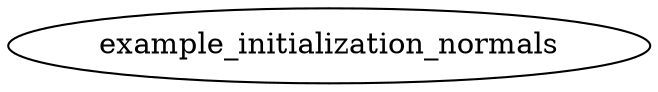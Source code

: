 /* Created by mdot for Matlab */
digraph m2html {

  example_initialization_normals [URL="example_initialization_normals.html"];
}